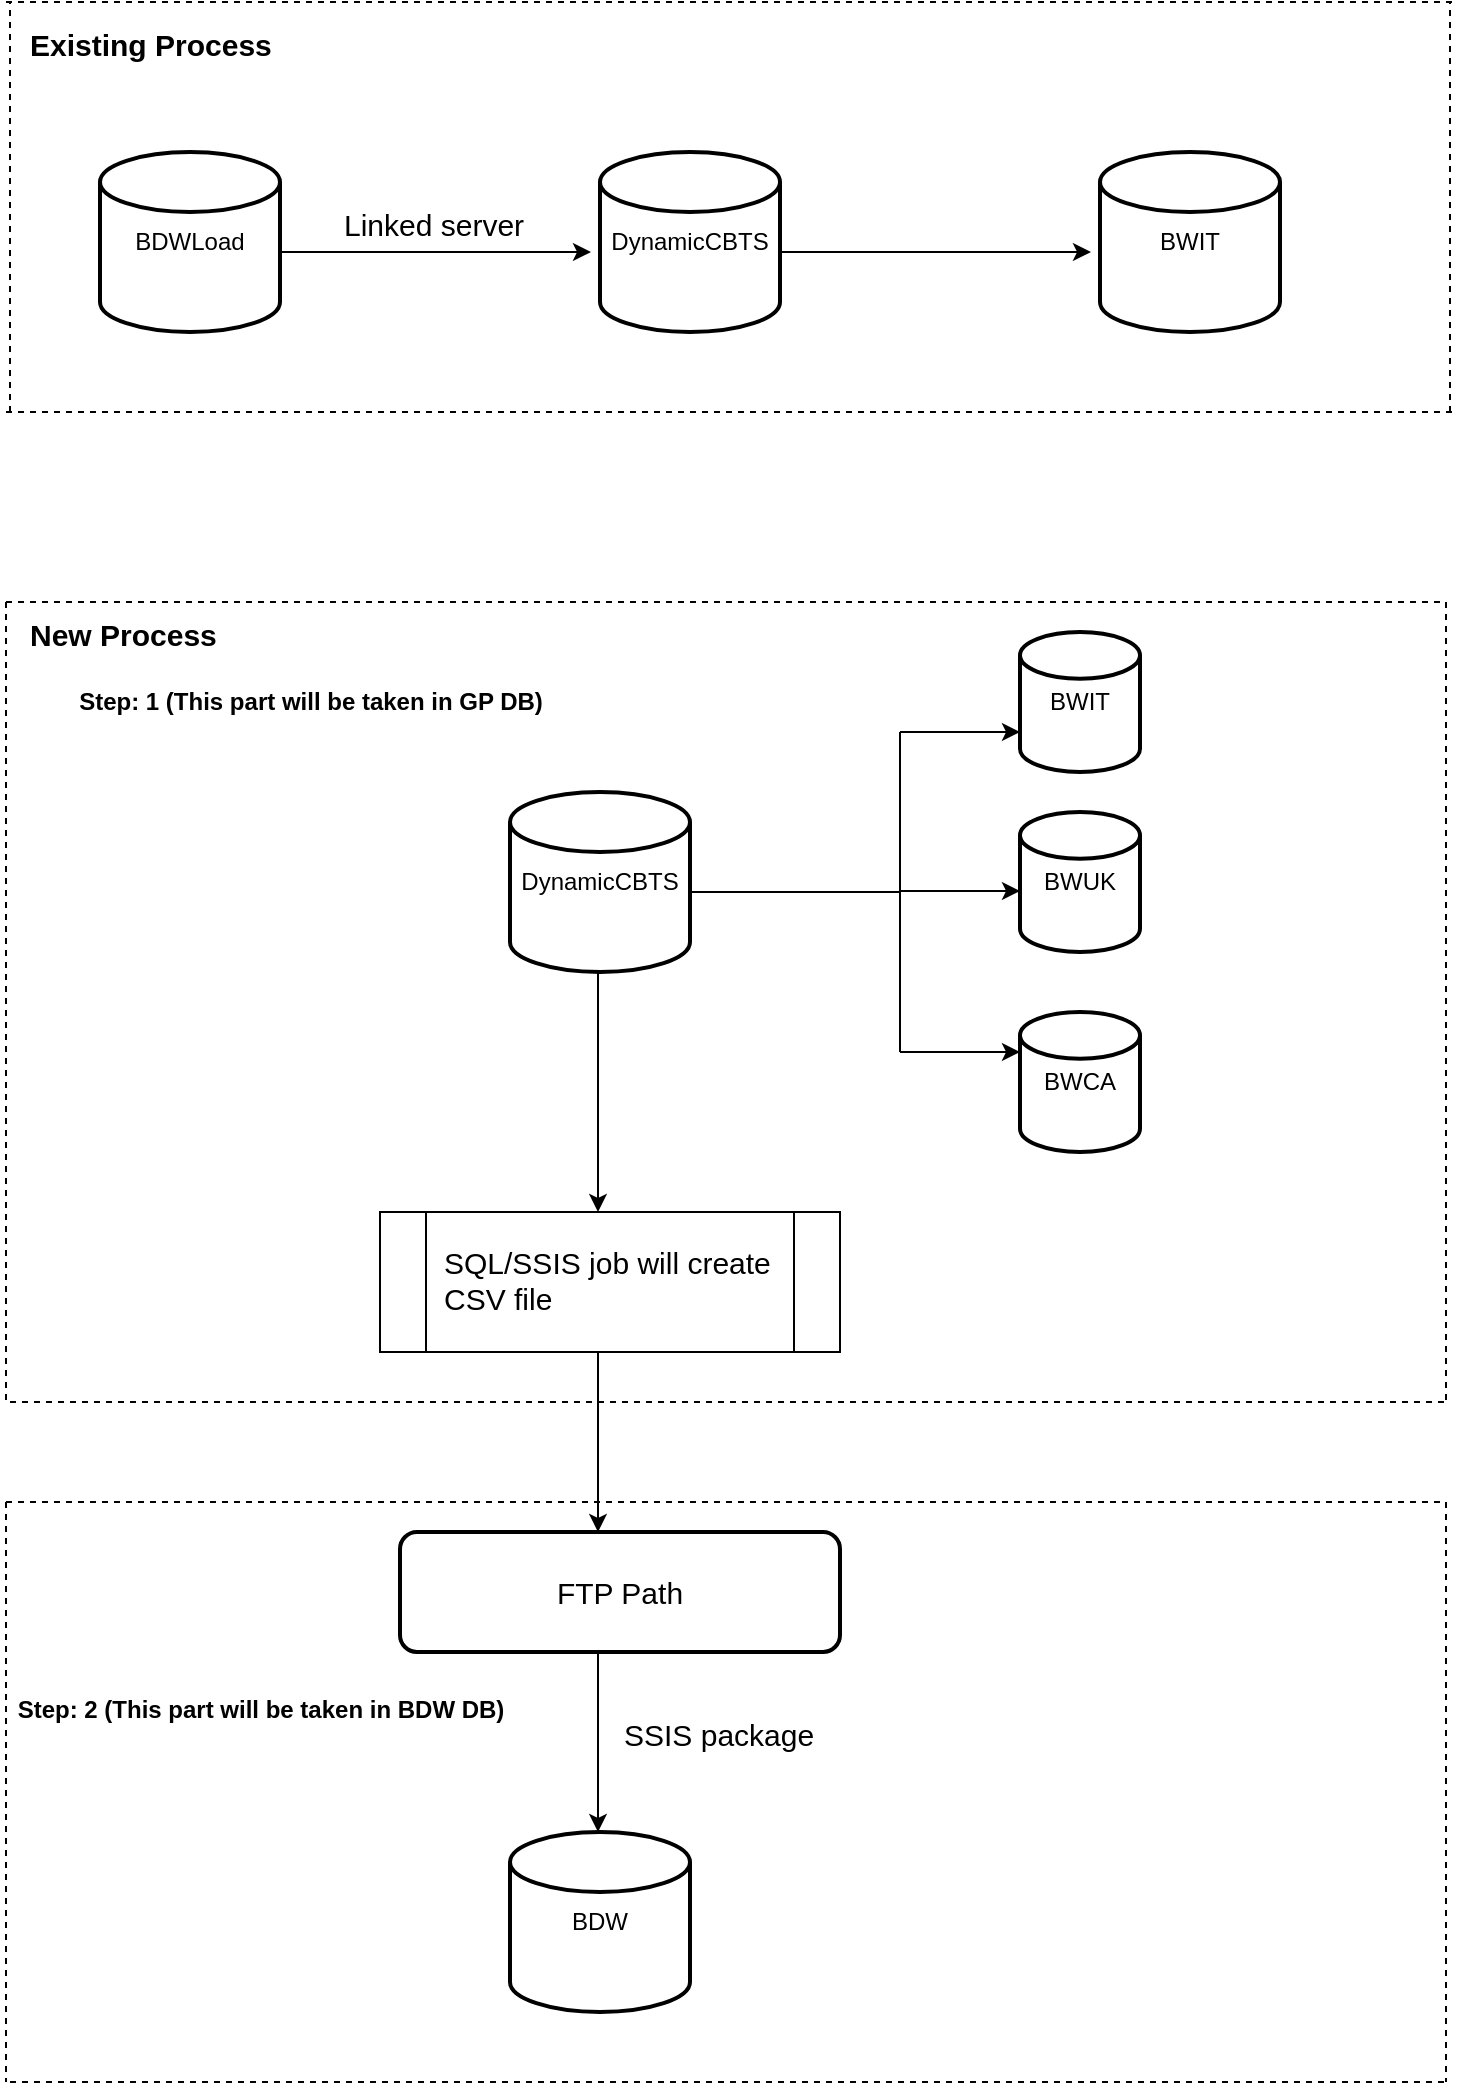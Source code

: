 <mxfile version="12.3.0" type="github" pages="1"><diagram id="EPSsiFyW9gz73Z4SKQBr" name="Page-1"><mxGraphModel dx="868" dy="482" grid="1" gridSize="10" guides="1" tooltips="1" connect="1" arrows="1" fold="1" page="1" pageScale="1" pageWidth="850" pageHeight="1100" math="0" shadow="0"><root><mxCell id="0"/><mxCell id="1" parent="0"/><mxCell id="n-czLOc7falFqeoplsJn-1" value="BDWLoad" style="strokeWidth=2;html=1;shape=mxgraph.flowchart.database;whiteSpace=wrap;labelBorderColor=none;" vertex="1" parent="1"><mxGeometry x="87" y="115" width="90" height="90" as="geometry"/></mxCell><mxCell id="n-czLOc7falFqeoplsJn-2" value="" style="endArrow=classic;html=1;labelBorderColor=none;" edge="1" parent="1"><mxGeometry width="50" height="50" relative="1" as="geometry"><mxPoint x="177" y="165" as="sourcePoint"/><mxPoint x="332.5" y="165" as="targetPoint"/></mxGeometry></mxCell><mxCell id="n-czLOc7falFqeoplsJn-3" value="DynamicCBTS" style="strokeWidth=2;html=1;shape=mxgraph.flowchart.database;whiteSpace=wrap;labelBorderColor=none;" vertex="1" parent="1"><mxGeometry x="337" y="115" width="90" height="90" as="geometry"/></mxCell><mxCell id="n-czLOc7falFqeoplsJn-4" value="" style="endArrow=classic;html=1;labelBorderColor=none;" edge="1" parent="1"><mxGeometry width="50" height="50" relative="1" as="geometry"><mxPoint x="427" y="165" as="sourcePoint"/><mxPoint x="582.5" y="165" as="targetPoint"/></mxGeometry></mxCell><mxCell id="n-czLOc7falFqeoplsJn-5" value="BWIT" style="strokeWidth=2;html=1;shape=mxgraph.flowchart.database;whiteSpace=wrap;labelBorderColor=none;" vertex="1" parent="1"><mxGeometry x="587" y="115" width="90" height="90" as="geometry"/></mxCell><mxCell id="n-czLOc7falFqeoplsJn-6" value="Existing Process" style="text;html=1;resizable=0;points=[];autosize=1;align=left;verticalAlign=top;spacingTop=-4;fontStyle=1;fontSize=15;labelBorderColor=none;" vertex="1" parent="1"><mxGeometry x="50" y="50" width="100" height="20" as="geometry"/></mxCell><mxCell id="n-czLOc7falFqeoplsJn-7" value="New Process" style="text;html=1;resizable=0;points=[];autosize=1;align=left;verticalAlign=top;spacingTop=-4;fontSize=15;fontStyle=1" vertex="1" parent="1"><mxGeometry x="50" y="345" width="100" height="20" as="geometry"/></mxCell><mxCell id="n-czLOc7falFqeoplsJn-8" value="DynamicCBTS" style="strokeWidth=2;html=1;shape=mxgraph.flowchart.database;whiteSpace=wrap;" vertex="1" parent="1"><mxGeometry x="292" y="435" width="90" height="90" as="geometry"/></mxCell><mxCell id="n-czLOc7falFqeoplsJn-9" value="BWIT" style="strokeWidth=2;html=1;shape=mxgraph.flowchart.database;whiteSpace=wrap;" vertex="1" parent="1"><mxGeometry x="547" y="355" width="60" height="70" as="geometry"/></mxCell><mxCell id="n-czLOc7falFqeoplsJn-10" value="BWCA" style="strokeWidth=2;html=1;shape=mxgraph.flowchart.database;whiteSpace=wrap;" vertex="1" parent="1"><mxGeometry x="547" y="545" width="60" height="70" as="geometry"/></mxCell><mxCell id="n-czLOc7falFqeoplsJn-11" value="BWUK" style="strokeWidth=2;html=1;shape=mxgraph.flowchart.database;whiteSpace=wrap;" vertex="1" parent="1"><mxGeometry x="547" y="445" width="60" height="70" as="geometry"/></mxCell><mxCell id="n-czLOc7falFqeoplsJn-12" value="" style="endArrow=none;html=1;fontSize=15;" edge="1" parent="1"><mxGeometry width="50" height="50" relative="1" as="geometry"><mxPoint x="382" y="485" as="sourcePoint"/><mxPoint x="487" y="485" as="targetPoint"/></mxGeometry></mxCell><mxCell id="n-czLOc7falFqeoplsJn-13" value="" style="endArrow=none;html=1;fontSize=15;" edge="1" parent="1"><mxGeometry width="50" height="50" relative="1" as="geometry"><mxPoint x="487" y="565" as="sourcePoint"/><mxPoint x="487" y="405" as="targetPoint"/></mxGeometry></mxCell><mxCell id="n-czLOc7falFqeoplsJn-14" value="" style="endArrow=classic;html=1;fontSize=15;" edge="1" parent="1"><mxGeometry width="50" height="50" relative="1" as="geometry"><mxPoint x="487" y="484.5" as="sourcePoint"/><mxPoint x="547" y="484.5" as="targetPoint"/></mxGeometry></mxCell><mxCell id="n-czLOc7falFqeoplsJn-15" value="" style="endArrow=classic;html=1;fontSize=15;" edge="1" parent="1"><mxGeometry width="50" height="50" relative="1" as="geometry"><mxPoint x="487" y="405" as="sourcePoint"/><mxPoint x="547" y="405" as="targetPoint"/></mxGeometry></mxCell><mxCell id="n-czLOc7falFqeoplsJn-16" value="" style="endArrow=classic;html=1;fontSize=15;" edge="1" parent="1"><mxGeometry width="50" height="50" relative="1" as="geometry"><mxPoint x="487" y="565" as="sourcePoint"/><mxPoint x="547" y="565" as="targetPoint"/></mxGeometry></mxCell><mxCell id="n-czLOc7falFqeoplsJn-17" value="Linked server" style="text;html=1;resizable=0;points=[];autosize=1;align=left;verticalAlign=top;spacingTop=-4;fontSize=15;labelBorderColor=none;" vertex="1" parent="1"><mxGeometry x="207" y="140" width="110" height="20" as="geometry"/></mxCell><mxCell id="n-czLOc7falFqeoplsJn-18" value="" style="endArrow=classic;html=1;fontSize=15;" edge="1" parent="1"><mxGeometry width="50" height="50" relative="1" as="geometry"><mxPoint x="336" y="525" as="sourcePoint"/><mxPoint x="336" y="645" as="targetPoint"/></mxGeometry></mxCell><mxCell id="n-czLOc7falFqeoplsJn-19" value="FTP Path" style="rounded=1;whiteSpace=wrap;html=1;absoluteArcSize=1;arcSize=17;strokeWidth=2;fontSize=15;" vertex="1" parent="1"><mxGeometry x="237" y="805" width="220" height="60" as="geometry"/></mxCell><mxCell id="n-czLOc7falFqeoplsJn-20" value="" style="shape=process;whiteSpace=wrap;html=1;backgroundOutline=1;fontSize=15;" vertex="1" parent="1"><mxGeometry x="227" y="645" width="230" height="70" as="geometry"/></mxCell><mxCell id="n-czLOc7falFqeoplsJn-21" value="SQL/SSIS job will create &lt;br&gt;CSV file" style="text;html=1;fontSize=15;" vertex="1" parent="1"><mxGeometry x="257" y="655" width="160" height="60" as="geometry"/></mxCell><mxCell id="n-czLOc7falFqeoplsJn-22" value="" style="endArrow=classic;html=1;fontSize=15;" edge="1" parent="1"><mxGeometry width="50" height="50" relative="1" as="geometry"><mxPoint x="336" y="715" as="sourcePoint"/><mxPoint x="336" y="805" as="targetPoint"/></mxGeometry></mxCell><mxCell id="n-czLOc7falFqeoplsJn-23" value="" style="endArrow=classic;html=1;fontSize=15;" edge="1" parent="1"><mxGeometry width="50" height="50" relative="1" as="geometry"><mxPoint x="336" y="865" as="sourcePoint"/><mxPoint x="336" y="955" as="targetPoint"/></mxGeometry></mxCell><mxCell id="n-czLOc7falFqeoplsJn-24" value="SSIS package" style="text;html=1;resizable=0;points=[];autosize=1;align=left;verticalAlign=top;spacingTop=-4;fontSize=15;" vertex="1" parent="1"><mxGeometry x="347" y="895" width="110" height="20" as="geometry"/></mxCell><mxCell id="n-czLOc7falFqeoplsJn-25" value="BDW" style="strokeWidth=2;html=1;shape=mxgraph.flowchart.database;whiteSpace=wrap;" vertex="1" parent="1"><mxGeometry x="292" y="955" width="90" height="90" as="geometry"/></mxCell><mxCell id="n-czLOc7falFqeoplsJn-26" value="" style="endArrow=none;dashed=1;html=1;fontSize=15;fontColor=#3333FF;" edge="1" parent="1"><mxGeometry width="50" height="50" relative="1" as="geometry"><mxPoint x="40" y="40" as="sourcePoint"/><mxPoint x="764.5" y="40" as="targetPoint"/></mxGeometry></mxCell><mxCell id="n-czLOc7falFqeoplsJn-27" value="" style="endArrow=none;dashed=1;html=1;fontSize=15;fontColor=#3333FF;" edge="1" parent="1"><mxGeometry width="50" height="50" relative="1" as="geometry"><mxPoint x="42" y="245" as="sourcePoint"/><mxPoint x="42" y="40" as="targetPoint"/></mxGeometry></mxCell><mxCell id="n-czLOc7falFqeoplsJn-28" value="" style="endArrow=none;dashed=1;html=1;fontSize=15;fontColor=#3333FF;" edge="1" parent="1"><mxGeometry width="50" height="50" relative="1" as="geometry"><mxPoint x="40" y="245" as="sourcePoint"/><mxPoint x="764.5" y="245" as="targetPoint"/></mxGeometry></mxCell><mxCell id="n-czLOc7falFqeoplsJn-29" value="" style="endArrow=none;dashed=1;html=1;fontSize=15;fontColor=#3333FF;" edge="1" parent="1"><mxGeometry width="50" height="50" relative="1" as="geometry"><mxPoint x="762" y="245" as="sourcePoint"/><mxPoint x="762" y="40" as="targetPoint"/></mxGeometry></mxCell><mxCell id="n-czLOc7falFqeoplsJn-30" value="" style="endArrow=none;dashed=1;html=1;" edge="1" parent="1"><mxGeometry width="50" height="50" relative="1" as="geometry"><mxPoint x="40" y="340" as="sourcePoint"/><mxPoint x="760" y="340" as="targetPoint"/></mxGeometry></mxCell><mxCell id="n-czLOc7falFqeoplsJn-32" value="" style="endArrow=none;dashed=1;html=1;" edge="1" parent="1"><mxGeometry width="50" height="50" relative="1" as="geometry"><mxPoint x="42" y="740" as="sourcePoint"/><mxPoint x="762" y="740" as="targetPoint"/></mxGeometry></mxCell><mxCell id="n-czLOc7falFqeoplsJn-33" value="" style="endArrow=none;dashed=1;html=1;" edge="1" parent="1"><mxGeometry width="50" height="50" relative="1" as="geometry"><mxPoint x="40" y="340" as="sourcePoint"/><mxPoint x="40" y="740" as="targetPoint"/></mxGeometry></mxCell><mxCell id="n-czLOc7falFqeoplsJn-34" value="" style="endArrow=none;dashed=1;html=1;" edge="1" parent="1"><mxGeometry width="50" height="50" relative="1" as="geometry"><mxPoint x="760" y="340" as="sourcePoint"/><mxPoint x="760" y="740" as="targetPoint"/></mxGeometry></mxCell><mxCell id="n-czLOc7falFqeoplsJn-35" value="&lt;b&gt;Step: 1 (This part will be taken in GP DB)&lt;/b&gt;" style="text;html=1;align=center;verticalAlign=middle;resizable=0;points=[];;autosize=1;" vertex="1" parent="1"><mxGeometry x="67" y="380" width="250" height="20" as="geometry"/></mxCell><mxCell id="n-czLOc7falFqeoplsJn-36" value="" style="endArrow=none;dashed=1;html=1;" edge="1" parent="1"><mxGeometry width="50" height="50" relative="1" as="geometry"><mxPoint x="40" y="790" as="sourcePoint"/><mxPoint x="760" y="790" as="targetPoint"/></mxGeometry></mxCell><mxCell id="n-czLOc7falFqeoplsJn-37" value="" style="endArrow=none;dashed=1;html=1;" edge="1" parent="1"><mxGeometry width="50" height="50" relative="1" as="geometry"><mxPoint x="42" y="1080" as="sourcePoint"/><mxPoint x="762" y="1080" as="targetPoint"/></mxGeometry></mxCell><mxCell id="n-czLOc7falFqeoplsJn-38" value="" style="endArrow=none;dashed=1;html=1;" edge="1" parent="1"><mxGeometry width="50" height="50" relative="1" as="geometry"><mxPoint x="40" y="790" as="sourcePoint"/><mxPoint x="40" y="1080" as="targetPoint"/></mxGeometry></mxCell><mxCell id="n-czLOc7falFqeoplsJn-39" value="" style="endArrow=none;dashed=1;html=1;" edge="1" parent="1"><mxGeometry width="50" height="50" relative="1" as="geometry"><mxPoint x="760" y="790" as="sourcePoint"/><mxPoint x="760" y="1080" as="targetPoint"/></mxGeometry></mxCell><mxCell id="n-czLOc7falFqeoplsJn-40" value="&lt;b&gt;Step: 2 (This part will be taken in BDW DB)&lt;/b&gt;" style="text;html=1;align=center;verticalAlign=middle;resizable=0;points=[];;autosize=1;" vertex="1" parent="1"><mxGeometry x="37" y="884" width="260" height="20" as="geometry"/></mxCell></root></mxGraphModel></diagram></mxfile>